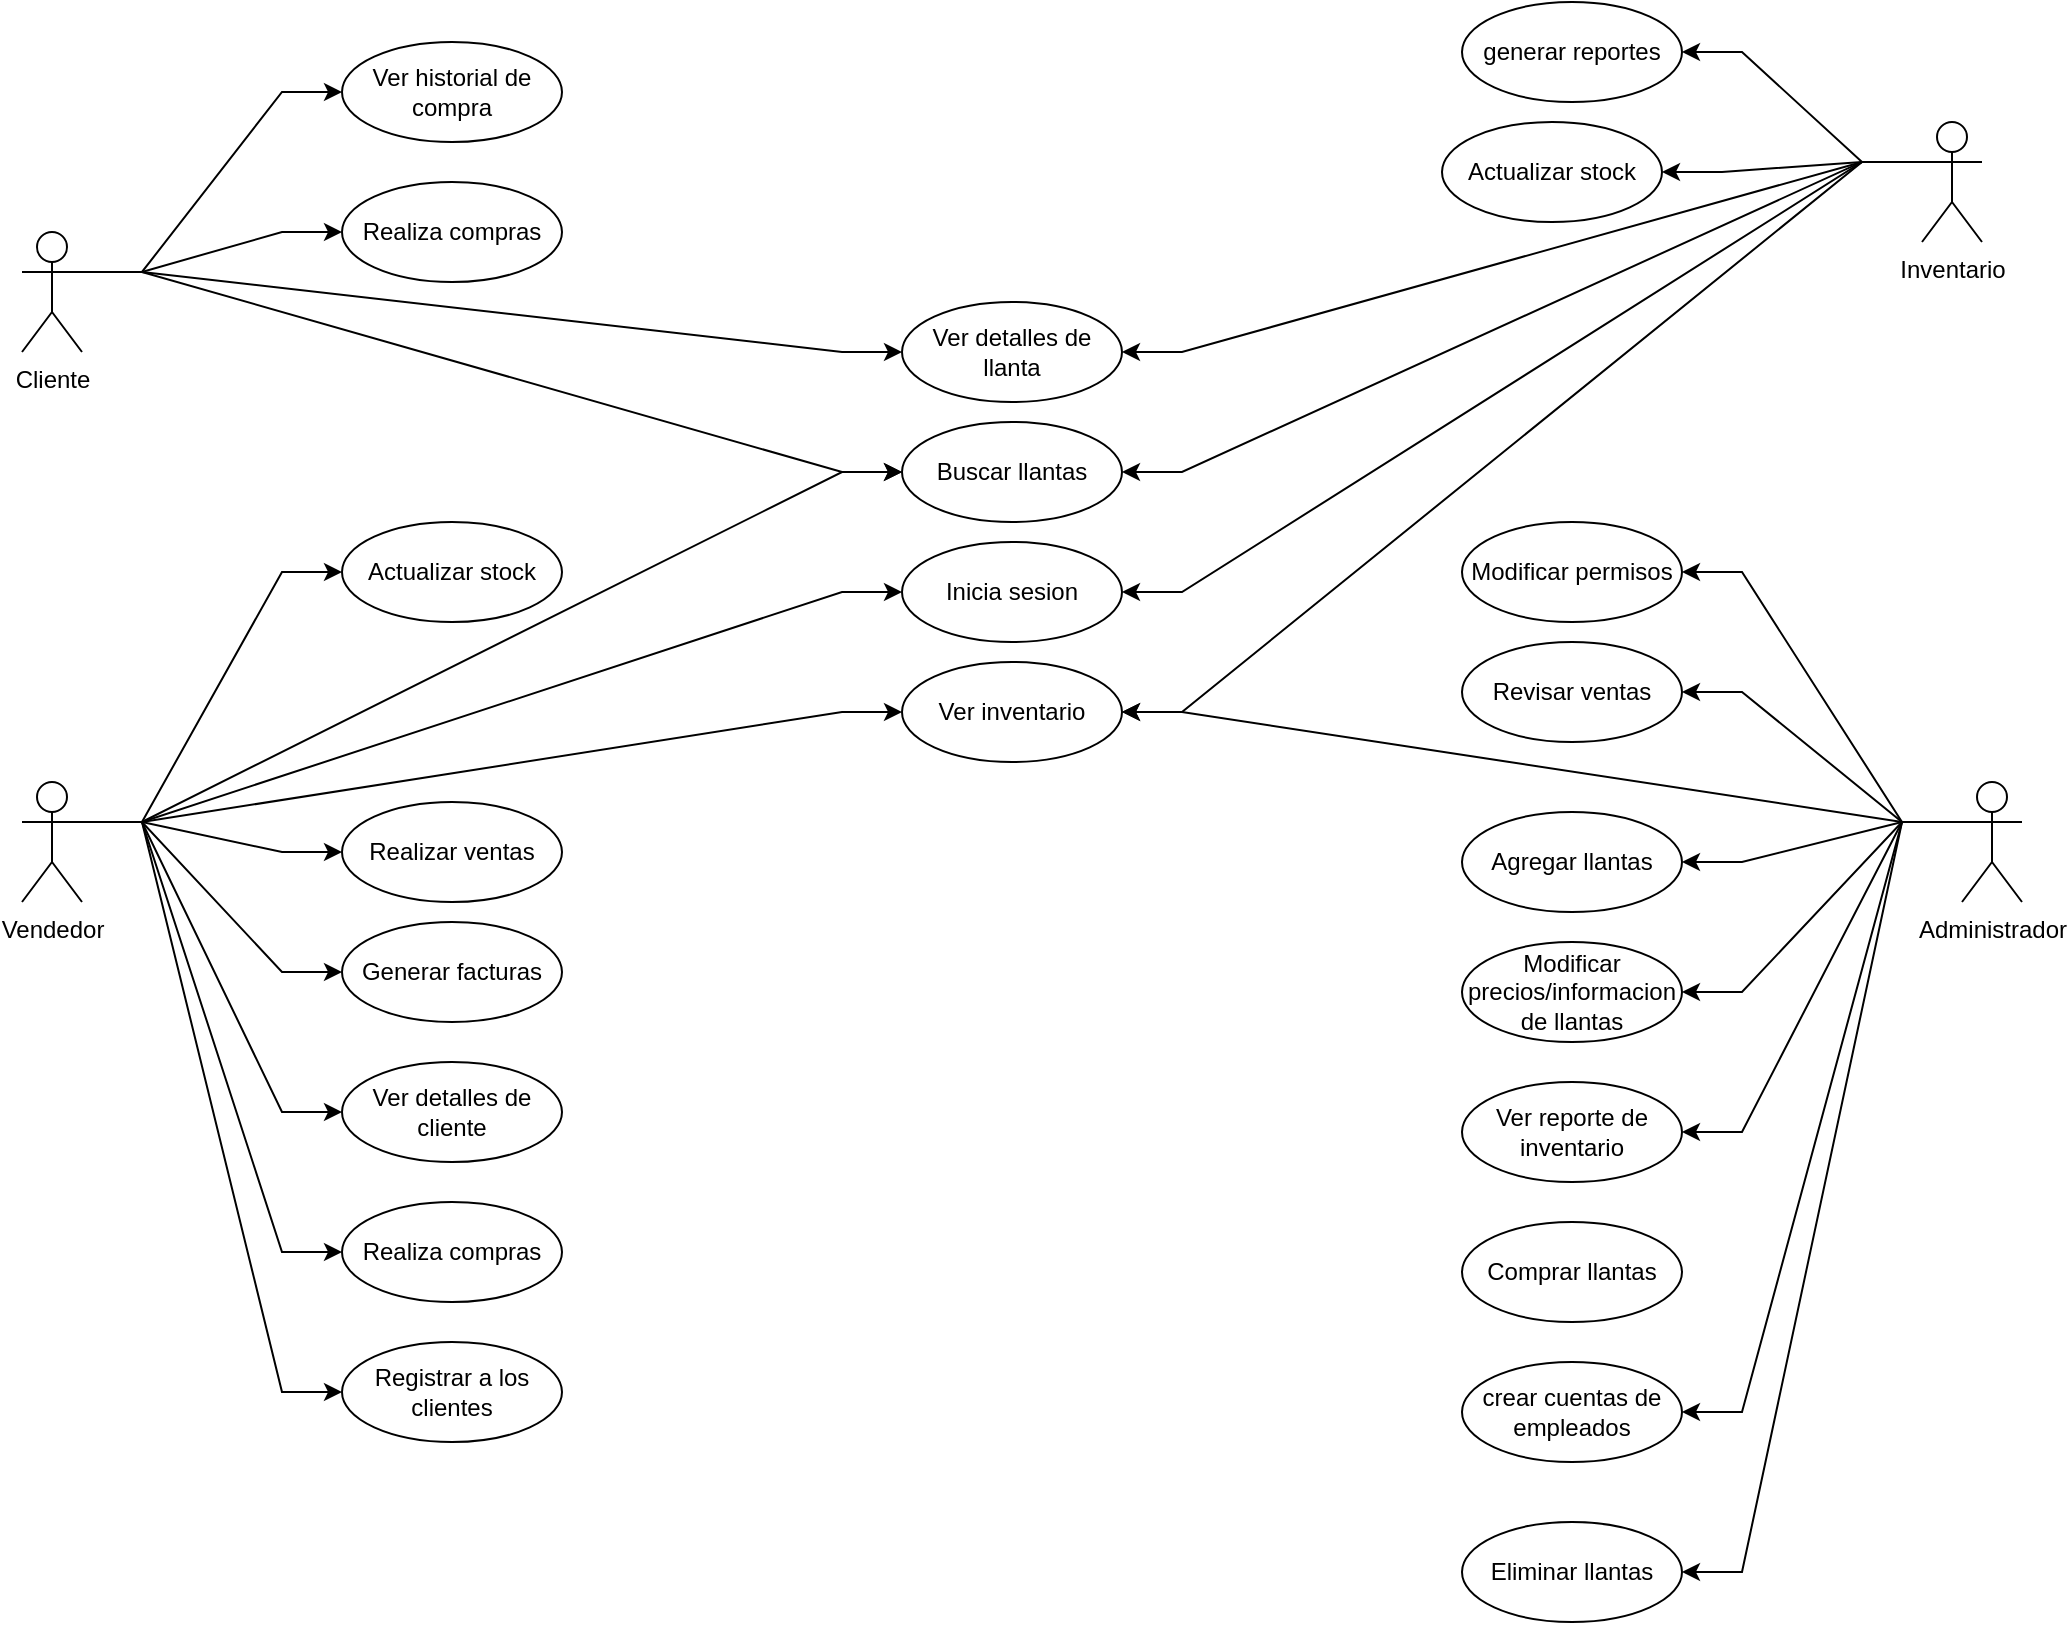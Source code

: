 <mxfile version="28.0.0">
  <diagram name="Página-1" id="35lwJvpWsgEQnc_GjVhK">
    <mxGraphModel dx="2143" dy="853" grid="1" gridSize="10" guides="1" tooltips="1" connect="1" arrows="1" fold="1" page="1" pageScale="1" pageWidth="1600" pageHeight="1200" math="0" shadow="0">
      <root>
        <mxCell id="0" />
        <mxCell id="1" parent="0" />
        <mxCell id="W_Jf8CCHMTs3gdS7PjMw-13" style="edgeStyle=entityRelationEdgeStyle;rounded=0;orthogonalLoop=1;jettySize=auto;html=1;exitX=1;exitY=0.333;exitDx=0;exitDy=0;exitPerimeter=0;entryX=0;entryY=0.5;entryDx=0;entryDy=0;" parent="1" source="W_Jf8CCHMTs3gdS7PjMw-1" target="W_Jf8CCHMTs3gdS7PjMw-12" edge="1">
          <mxGeometry relative="1" as="geometry" />
        </mxCell>
        <mxCell id="W_Jf8CCHMTs3gdS7PjMw-37" style="edgeStyle=entityRelationEdgeStyle;rounded=0;orthogonalLoop=1;jettySize=auto;html=1;exitX=1;exitY=0.333;exitDx=0;exitDy=0;exitPerimeter=0;entryX=0;entryY=0.5;entryDx=0;entryDy=0;" parent="1" source="W_Jf8CCHMTs3gdS7PjMw-1" target="W_Jf8CCHMTs3gdS7PjMw-7" edge="1">
          <mxGeometry relative="1" as="geometry" />
        </mxCell>
        <mxCell id="W_Jf8CCHMTs3gdS7PjMw-38" style="edgeStyle=entityRelationEdgeStyle;rounded=0;orthogonalLoop=1;jettySize=auto;html=1;exitX=1;exitY=0.333;exitDx=0;exitDy=0;exitPerimeter=0;entryX=0;entryY=0.5;entryDx=0;entryDy=0;" parent="1" source="W_Jf8CCHMTs3gdS7PjMw-1" target="W_Jf8CCHMTs3gdS7PjMw-11" edge="1">
          <mxGeometry relative="1" as="geometry" />
        </mxCell>
        <mxCell id="W_Jf8CCHMTs3gdS7PjMw-39" style="edgeStyle=entityRelationEdgeStyle;rounded=0;orthogonalLoop=1;jettySize=auto;html=1;exitX=1;exitY=0.333;exitDx=0;exitDy=0;exitPerimeter=0;entryX=0;entryY=0.5;entryDx=0;entryDy=0;" parent="1" source="W_Jf8CCHMTs3gdS7PjMw-1" target="W_Jf8CCHMTs3gdS7PjMw-10" edge="1">
          <mxGeometry relative="1" as="geometry" />
        </mxCell>
        <mxCell id="W_Jf8CCHMTs3gdS7PjMw-1" value="Cliente" style="shape=umlActor;verticalLabelPosition=bottom;verticalAlign=top;html=1;" parent="1" vertex="1">
          <mxGeometry x="150" y="235" width="30" height="60" as="geometry" />
        </mxCell>
        <mxCell id="W_Jf8CCHMTs3gdS7PjMw-7" value="Realiza compras" style="ellipse;whiteSpace=wrap;html=1;" parent="1" vertex="1">
          <mxGeometry x="310" y="210" width="110" height="50" as="geometry" />
        </mxCell>
        <mxCell id="W_Jf8CCHMTs3gdS7PjMw-10" value="Buscar llantas" style="ellipse;whiteSpace=wrap;html=1;" parent="1" vertex="1">
          <mxGeometry x="590" y="330" width="110" height="50" as="geometry" />
        </mxCell>
        <mxCell id="W_Jf8CCHMTs3gdS7PjMw-11" value="Ver detalles de llanta" style="ellipse;whiteSpace=wrap;html=1;" parent="1" vertex="1">
          <mxGeometry x="590" y="270" width="110" height="50" as="geometry" />
        </mxCell>
        <mxCell id="W_Jf8CCHMTs3gdS7PjMw-12" value="Ver historial de compra" style="ellipse;whiteSpace=wrap;html=1;" parent="1" vertex="1">
          <mxGeometry x="310" y="140" width="110" height="50" as="geometry" />
        </mxCell>
        <mxCell id="W_Jf8CCHMTs3gdS7PjMw-43" style="edgeStyle=entityRelationEdgeStyle;rounded=0;orthogonalLoop=1;jettySize=auto;html=1;exitX=1;exitY=0.333;exitDx=0;exitDy=0;exitPerimeter=0;entryX=0;entryY=0.5;entryDx=0;entryDy=0;" parent="1" source="W_Jf8CCHMTs3gdS7PjMw-14" target="W_Jf8CCHMTs3gdS7PjMw-16" edge="1">
          <mxGeometry relative="1" as="geometry" />
        </mxCell>
        <mxCell id="W_Jf8CCHMTs3gdS7PjMw-45" style="edgeStyle=entityRelationEdgeStyle;rounded=0;orthogonalLoop=1;jettySize=auto;html=1;exitX=1;exitY=0.333;exitDx=0;exitDy=0;exitPerimeter=0;entryX=0;entryY=0.5;entryDx=0;entryDy=0;" parent="1" source="W_Jf8CCHMTs3gdS7PjMw-14" target="W_Jf8CCHMTs3gdS7PjMw-10" edge="1">
          <mxGeometry relative="1" as="geometry" />
        </mxCell>
        <mxCell id="W_Jf8CCHMTs3gdS7PjMw-46" style="edgeStyle=entityRelationEdgeStyle;rounded=0;orthogonalLoop=1;jettySize=auto;html=1;exitX=1;exitY=0.333;exitDx=0;exitDy=0;exitPerimeter=0;entryX=0;entryY=0.5;entryDx=0;entryDy=0;" parent="1" source="W_Jf8CCHMTs3gdS7PjMw-14" target="W_Jf8CCHMTs3gdS7PjMw-15" edge="1">
          <mxGeometry relative="1" as="geometry" />
        </mxCell>
        <mxCell id="W_Jf8CCHMTs3gdS7PjMw-47" style="edgeStyle=entityRelationEdgeStyle;rounded=0;orthogonalLoop=1;jettySize=auto;html=1;exitX=1;exitY=0.333;exitDx=0;exitDy=0;exitPerimeter=0;entryX=0;entryY=0.5;entryDx=0;entryDy=0;" parent="1" source="W_Jf8CCHMTs3gdS7PjMw-14" target="W_Jf8CCHMTs3gdS7PjMw-20" edge="1">
          <mxGeometry relative="1" as="geometry" />
        </mxCell>
        <mxCell id="W_Jf8CCHMTs3gdS7PjMw-48" style="edgeStyle=entityRelationEdgeStyle;rounded=0;orthogonalLoop=1;jettySize=auto;html=1;exitX=1;exitY=0.333;exitDx=0;exitDy=0;exitPerimeter=0;entryX=0;entryY=0.5;entryDx=0;entryDy=0;" parent="1" source="W_Jf8CCHMTs3gdS7PjMw-14" target="W_Jf8CCHMTs3gdS7PjMw-21" edge="1">
          <mxGeometry relative="1" as="geometry" />
        </mxCell>
        <mxCell id="W_Jf8CCHMTs3gdS7PjMw-65" style="edgeStyle=entityRelationEdgeStyle;rounded=0;orthogonalLoop=1;jettySize=auto;html=1;exitX=1;exitY=0.333;exitDx=0;exitDy=0;exitPerimeter=0;entryX=0;entryY=0.5;entryDx=0;entryDy=0;" parent="1" source="W_Jf8CCHMTs3gdS7PjMw-14" target="W_Jf8CCHMTs3gdS7PjMw-64" edge="1">
          <mxGeometry relative="1" as="geometry" />
        </mxCell>
        <mxCell id="W_Jf8CCHMTs3gdS7PjMw-66" style="edgeStyle=entityRelationEdgeStyle;rounded=0;orthogonalLoop=1;jettySize=auto;html=1;exitX=1;exitY=0.333;exitDx=0;exitDy=0;exitPerimeter=0;" parent="1" source="W_Jf8CCHMTs3gdS7PjMw-14" target="W_Jf8CCHMTs3gdS7PjMw-24" edge="1">
          <mxGeometry relative="1" as="geometry" />
        </mxCell>
        <mxCell id="W_Jf8CCHMTs3gdS7PjMw-73" style="edgeStyle=entityRelationEdgeStyle;rounded=0;orthogonalLoop=1;jettySize=auto;html=1;exitX=1;exitY=0.333;exitDx=0;exitDy=0;exitPerimeter=0;entryX=0;entryY=0.5;entryDx=0;entryDy=0;" parent="1" source="W_Jf8CCHMTs3gdS7PjMw-14" target="W_Jf8CCHMTs3gdS7PjMw-72" edge="1">
          <mxGeometry relative="1" as="geometry" />
        </mxCell>
        <mxCell id="wE4NPfpEVgGlsL6bgsoE-4" style="edgeStyle=entityRelationEdgeStyle;rounded=0;orthogonalLoop=1;jettySize=auto;html=1;exitX=1;exitY=0.333;exitDx=0;exitDy=0;exitPerimeter=0;entryX=0;entryY=0.5;entryDx=0;entryDy=0;" edge="1" parent="1" source="W_Jf8CCHMTs3gdS7PjMw-14" target="W_Jf8CCHMTs3gdS7PjMw-18">
          <mxGeometry relative="1" as="geometry" />
        </mxCell>
        <mxCell id="W_Jf8CCHMTs3gdS7PjMw-14" value="Vendedor" style="shape=umlActor;verticalLabelPosition=bottom;verticalAlign=top;html=1;" parent="1" vertex="1">
          <mxGeometry x="150" y="510" width="30" height="60" as="geometry" />
        </mxCell>
        <mxCell id="W_Jf8CCHMTs3gdS7PjMw-15" value="Inicia sesion" style="ellipse;whiteSpace=wrap;html=1;" parent="1" vertex="1">
          <mxGeometry x="590" y="390" width="110" height="50" as="geometry" />
        </mxCell>
        <mxCell id="W_Jf8CCHMTs3gdS7PjMw-16" value="Realizar ventas" style="ellipse;whiteSpace=wrap;html=1;" parent="1" vertex="1">
          <mxGeometry x="310" y="520" width="110" height="50" as="geometry" />
        </mxCell>
        <mxCell id="W_Jf8CCHMTs3gdS7PjMw-18" value="Actualizar stock" style="ellipse;whiteSpace=wrap;html=1;" parent="1" vertex="1">
          <mxGeometry x="310" y="380" width="110" height="50" as="geometry" />
        </mxCell>
        <mxCell id="W_Jf8CCHMTs3gdS7PjMw-20" value="Generar facturas" style="ellipse;whiteSpace=wrap;html=1;" parent="1" vertex="1">
          <mxGeometry x="310" y="580" width="110" height="50" as="geometry" />
        </mxCell>
        <mxCell id="W_Jf8CCHMTs3gdS7PjMw-21" value="Ver detalles de cliente" style="ellipse;whiteSpace=wrap;html=1;" parent="1" vertex="1">
          <mxGeometry x="310" y="650" width="110" height="50" as="geometry" />
        </mxCell>
        <mxCell id="W_Jf8CCHMTs3gdS7PjMw-49" style="edgeStyle=entityRelationEdgeStyle;rounded=0;orthogonalLoop=1;jettySize=auto;html=1;exitX=0;exitY=0.333;exitDx=0;exitDy=0;exitPerimeter=0;entryX=1;entryY=0.5;entryDx=0;entryDy=0;" parent="1" source="W_Jf8CCHMTs3gdS7PjMw-22" target="W_Jf8CCHMTs3gdS7PjMw-23" edge="1">
          <mxGeometry relative="1" as="geometry" />
        </mxCell>
        <mxCell id="W_Jf8CCHMTs3gdS7PjMw-50" style="edgeStyle=entityRelationEdgeStyle;rounded=0;orthogonalLoop=1;jettySize=auto;html=1;exitX=0;exitY=0.333;exitDx=0;exitDy=0;exitPerimeter=0;" parent="1" source="W_Jf8CCHMTs3gdS7PjMw-22" target="W_Jf8CCHMTs3gdS7PjMw-24" edge="1">
          <mxGeometry relative="1" as="geometry" />
        </mxCell>
        <mxCell id="W_Jf8CCHMTs3gdS7PjMw-51" style="edgeStyle=entityRelationEdgeStyle;rounded=0;orthogonalLoop=1;jettySize=auto;html=1;exitX=0;exitY=0.333;exitDx=0;exitDy=0;exitPerimeter=0;entryX=1;entryY=0.5;entryDx=0;entryDy=0;" parent="1" source="W_Jf8CCHMTs3gdS7PjMw-22" target="W_Jf8CCHMTs3gdS7PjMw-25" edge="1">
          <mxGeometry relative="1" as="geometry" />
        </mxCell>
        <mxCell id="W_Jf8CCHMTs3gdS7PjMw-59" style="edgeStyle=entityRelationEdgeStyle;rounded=0;orthogonalLoop=1;jettySize=auto;html=1;exitX=0;exitY=0.333;exitDx=0;exitDy=0;exitPerimeter=0;entryX=1;entryY=0.5;entryDx=0;entryDy=0;" parent="1" source="W_Jf8CCHMTs3gdS7PjMw-22" target="W_Jf8CCHMTs3gdS7PjMw-11" edge="1">
          <mxGeometry relative="1" as="geometry" />
        </mxCell>
        <mxCell id="W_Jf8CCHMTs3gdS7PjMw-60" style="edgeStyle=entityRelationEdgeStyle;rounded=0;orthogonalLoop=1;jettySize=auto;html=1;exitX=0;exitY=0.333;exitDx=0;exitDy=0;exitPerimeter=0;entryX=1;entryY=0.5;entryDx=0;entryDy=0;" parent="1" source="W_Jf8CCHMTs3gdS7PjMw-22" target="W_Jf8CCHMTs3gdS7PjMw-10" edge="1">
          <mxGeometry relative="1" as="geometry" />
        </mxCell>
        <mxCell id="W_Jf8CCHMTs3gdS7PjMw-62" style="edgeStyle=entityRelationEdgeStyle;rounded=0;orthogonalLoop=1;jettySize=auto;html=1;exitX=0;exitY=0.333;exitDx=0;exitDy=0;exitPerimeter=0;entryX=1;entryY=0.5;entryDx=0;entryDy=0;" parent="1" source="W_Jf8CCHMTs3gdS7PjMw-22" target="W_Jf8CCHMTs3gdS7PjMw-15" edge="1">
          <mxGeometry relative="1" as="geometry" />
        </mxCell>
        <mxCell id="W_Jf8CCHMTs3gdS7PjMw-22" value="Inventario" style="shape=umlActor;verticalLabelPosition=bottom;verticalAlign=top;html=1;" parent="1" vertex="1">
          <mxGeometry x="1100" y="180" width="30" height="60" as="geometry" />
        </mxCell>
        <mxCell id="W_Jf8CCHMTs3gdS7PjMw-23" value="Actualizar stock" style="ellipse;whiteSpace=wrap;html=1;" parent="1" vertex="1">
          <mxGeometry x="860" y="180" width="110" height="50" as="geometry" />
        </mxCell>
        <mxCell id="W_Jf8CCHMTs3gdS7PjMw-24" value="Ver inventario" style="ellipse;whiteSpace=wrap;html=1;" parent="1" vertex="1">
          <mxGeometry x="590" y="450" width="110" height="50" as="geometry" />
        </mxCell>
        <mxCell id="W_Jf8CCHMTs3gdS7PjMw-25" value="generar reportes" style="ellipse;whiteSpace=wrap;html=1;" parent="1" vertex="1">
          <mxGeometry x="870" y="120" width="110" height="50" as="geometry" />
        </mxCell>
        <mxCell id="W_Jf8CCHMTs3gdS7PjMw-52" style="edgeStyle=entityRelationEdgeStyle;rounded=0;orthogonalLoop=1;jettySize=auto;html=1;exitX=0;exitY=0.333;exitDx=0;exitDy=0;exitPerimeter=0;entryX=1;entryY=0.5;entryDx=0;entryDy=0;" parent="1" source="W_Jf8CCHMTs3gdS7PjMw-26" target="W_Jf8CCHMTs3gdS7PjMw-33" edge="1">
          <mxGeometry relative="1" as="geometry" />
        </mxCell>
        <mxCell id="W_Jf8CCHMTs3gdS7PjMw-53" style="edgeStyle=entityRelationEdgeStyle;rounded=0;orthogonalLoop=1;jettySize=auto;html=1;exitX=0;exitY=0.333;exitDx=0;exitDy=0;exitPerimeter=0;" parent="1" source="W_Jf8CCHMTs3gdS7PjMw-26" target="W_Jf8CCHMTs3gdS7PjMw-29" edge="1">
          <mxGeometry relative="1" as="geometry" />
        </mxCell>
        <mxCell id="W_Jf8CCHMTs3gdS7PjMw-54" style="edgeStyle=entityRelationEdgeStyle;rounded=0;orthogonalLoop=1;jettySize=auto;html=1;exitX=0;exitY=0.333;exitDx=0;exitDy=0;exitPerimeter=0;entryX=1;entryY=0.5;entryDx=0;entryDy=0;" parent="1" source="W_Jf8CCHMTs3gdS7PjMw-26" target="W_Jf8CCHMTs3gdS7PjMw-30" edge="1">
          <mxGeometry relative="1" as="geometry" />
        </mxCell>
        <mxCell id="W_Jf8CCHMTs3gdS7PjMw-55" style="edgeStyle=entityRelationEdgeStyle;rounded=0;orthogonalLoop=1;jettySize=auto;html=1;exitX=0;exitY=0.333;exitDx=0;exitDy=0;exitPerimeter=0;entryX=1;entryY=0.5;entryDx=0;entryDy=0;" parent="1" source="W_Jf8CCHMTs3gdS7PjMw-26" target="W_Jf8CCHMTs3gdS7PjMw-31" edge="1">
          <mxGeometry relative="1" as="geometry" />
        </mxCell>
        <mxCell id="W_Jf8CCHMTs3gdS7PjMw-56" style="edgeStyle=entityRelationEdgeStyle;rounded=0;orthogonalLoop=1;jettySize=auto;html=1;exitX=0;exitY=0.333;exitDx=0;exitDy=0;exitPerimeter=0;entryX=1;entryY=0.5;entryDx=0;entryDy=0;" parent="1" source="W_Jf8CCHMTs3gdS7PjMw-26" target="W_Jf8CCHMTs3gdS7PjMw-32" edge="1">
          <mxGeometry relative="1" as="geometry" />
        </mxCell>
        <mxCell id="W_Jf8CCHMTs3gdS7PjMw-57" style="edgeStyle=entityRelationEdgeStyle;rounded=0;orthogonalLoop=1;jettySize=auto;html=1;exitX=0;exitY=0.333;exitDx=0;exitDy=0;exitPerimeter=0;entryX=1;entryY=0.5;entryDx=0;entryDy=0;" parent="1" source="W_Jf8CCHMTs3gdS7PjMw-26" target="W_Jf8CCHMTs3gdS7PjMw-34" edge="1">
          <mxGeometry relative="1" as="geometry" />
        </mxCell>
        <mxCell id="W_Jf8CCHMTs3gdS7PjMw-69" style="edgeStyle=entityRelationEdgeStyle;rounded=0;orthogonalLoop=1;jettySize=auto;html=1;exitX=0;exitY=0.333;exitDx=0;exitDy=0;exitPerimeter=0;entryX=1;entryY=0.5;entryDx=0;entryDy=0;" parent="1" source="W_Jf8CCHMTs3gdS7PjMw-26" target="W_Jf8CCHMTs3gdS7PjMw-24" edge="1">
          <mxGeometry relative="1" as="geometry" />
        </mxCell>
        <mxCell id="wE4NPfpEVgGlsL6bgsoE-6" style="edgeStyle=entityRelationEdgeStyle;rounded=0;orthogonalLoop=1;jettySize=auto;html=1;exitX=0;exitY=0.333;exitDx=0;exitDy=0;exitPerimeter=0;entryX=1;entryY=0.5;entryDx=0;entryDy=0;" edge="1" parent="1" source="W_Jf8CCHMTs3gdS7PjMw-26" target="W_Jf8CCHMTs3gdS7PjMw-67">
          <mxGeometry relative="1" as="geometry" />
        </mxCell>
        <mxCell id="W_Jf8CCHMTs3gdS7PjMw-26" value="Administrador" style="shape=umlActor;verticalLabelPosition=bottom;verticalAlign=top;html=1;" parent="1" vertex="1">
          <mxGeometry x="1120" y="510" width="30" height="60" as="geometry" />
        </mxCell>
        <mxCell id="W_Jf8CCHMTs3gdS7PjMw-29" value="crear cuentas de empleados" style="ellipse;whiteSpace=wrap;html=1;" parent="1" vertex="1">
          <mxGeometry x="870" y="800" width="110" height="50" as="geometry" />
        </mxCell>
        <mxCell id="W_Jf8CCHMTs3gdS7PjMw-30" value="Modificar permisos" style="ellipse;whiteSpace=wrap;html=1;" parent="1" vertex="1">
          <mxGeometry x="870" y="380" width="110" height="50" as="geometry" />
        </mxCell>
        <mxCell id="W_Jf8CCHMTs3gdS7PjMw-31" value="Modificar precios/informacion de llantas" style="ellipse;whiteSpace=wrap;html=1;" parent="1" vertex="1">
          <mxGeometry x="870" y="590" width="110" height="50" as="geometry" />
        </mxCell>
        <mxCell id="W_Jf8CCHMTs3gdS7PjMw-32" value="Ver reporte de inventario" style="ellipse;whiteSpace=wrap;html=1;" parent="1" vertex="1">
          <mxGeometry x="870" y="660" width="110" height="50" as="geometry" />
        </mxCell>
        <mxCell id="W_Jf8CCHMTs3gdS7PjMw-33" value="Revisar ventas" style="ellipse;whiteSpace=wrap;html=1;" parent="1" vertex="1">
          <mxGeometry x="870" y="440" width="110" height="50" as="geometry" />
        </mxCell>
        <mxCell id="W_Jf8CCHMTs3gdS7PjMw-34" value="Agregar llantas" style="ellipse;whiteSpace=wrap;html=1;" parent="1" vertex="1">
          <mxGeometry x="870" y="525" width="110" height="50" as="geometry" />
        </mxCell>
        <mxCell id="W_Jf8CCHMTs3gdS7PjMw-64" value="Realiza compras" style="ellipse;whiteSpace=wrap;html=1;" parent="1" vertex="1">
          <mxGeometry x="310" y="720" width="110" height="50" as="geometry" />
        </mxCell>
        <mxCell id="W_Jf8CCHMTs3gdS7PjMw-67" value="Eliminar llantas" style="ellipse;whiteSpace=wrap;html=1;" parent="1" vertex="1">
          <mxGeometry x="870" y="880" width="110" height="50" as="geometry" />
        </mxCell>
        <mxCell id="W_Jf8CCHMTs3gdS7PjMw-68" value="Comprar llantas" style="ellipse;whiteSpace=wrap;html=1;" parent="1" vertex="1">
          <mxGeometry x="870" y="730" width="110" height="50" as="geometry" />
        </mxCell>
        <mxCell id="W_Jf8CCHMTs3gdS7PjMw-72" value="Registrar a los clientes" style="ellipse;whiteSpace=wrap;html=1;" parent="1" vertex="1">
          <mxGeometry x="310" y="790" width="110" height="50" as="geometry" />
        </mxCell>
      </root>
    </mxGraphModel>
  </diagram>
</mxfile>
